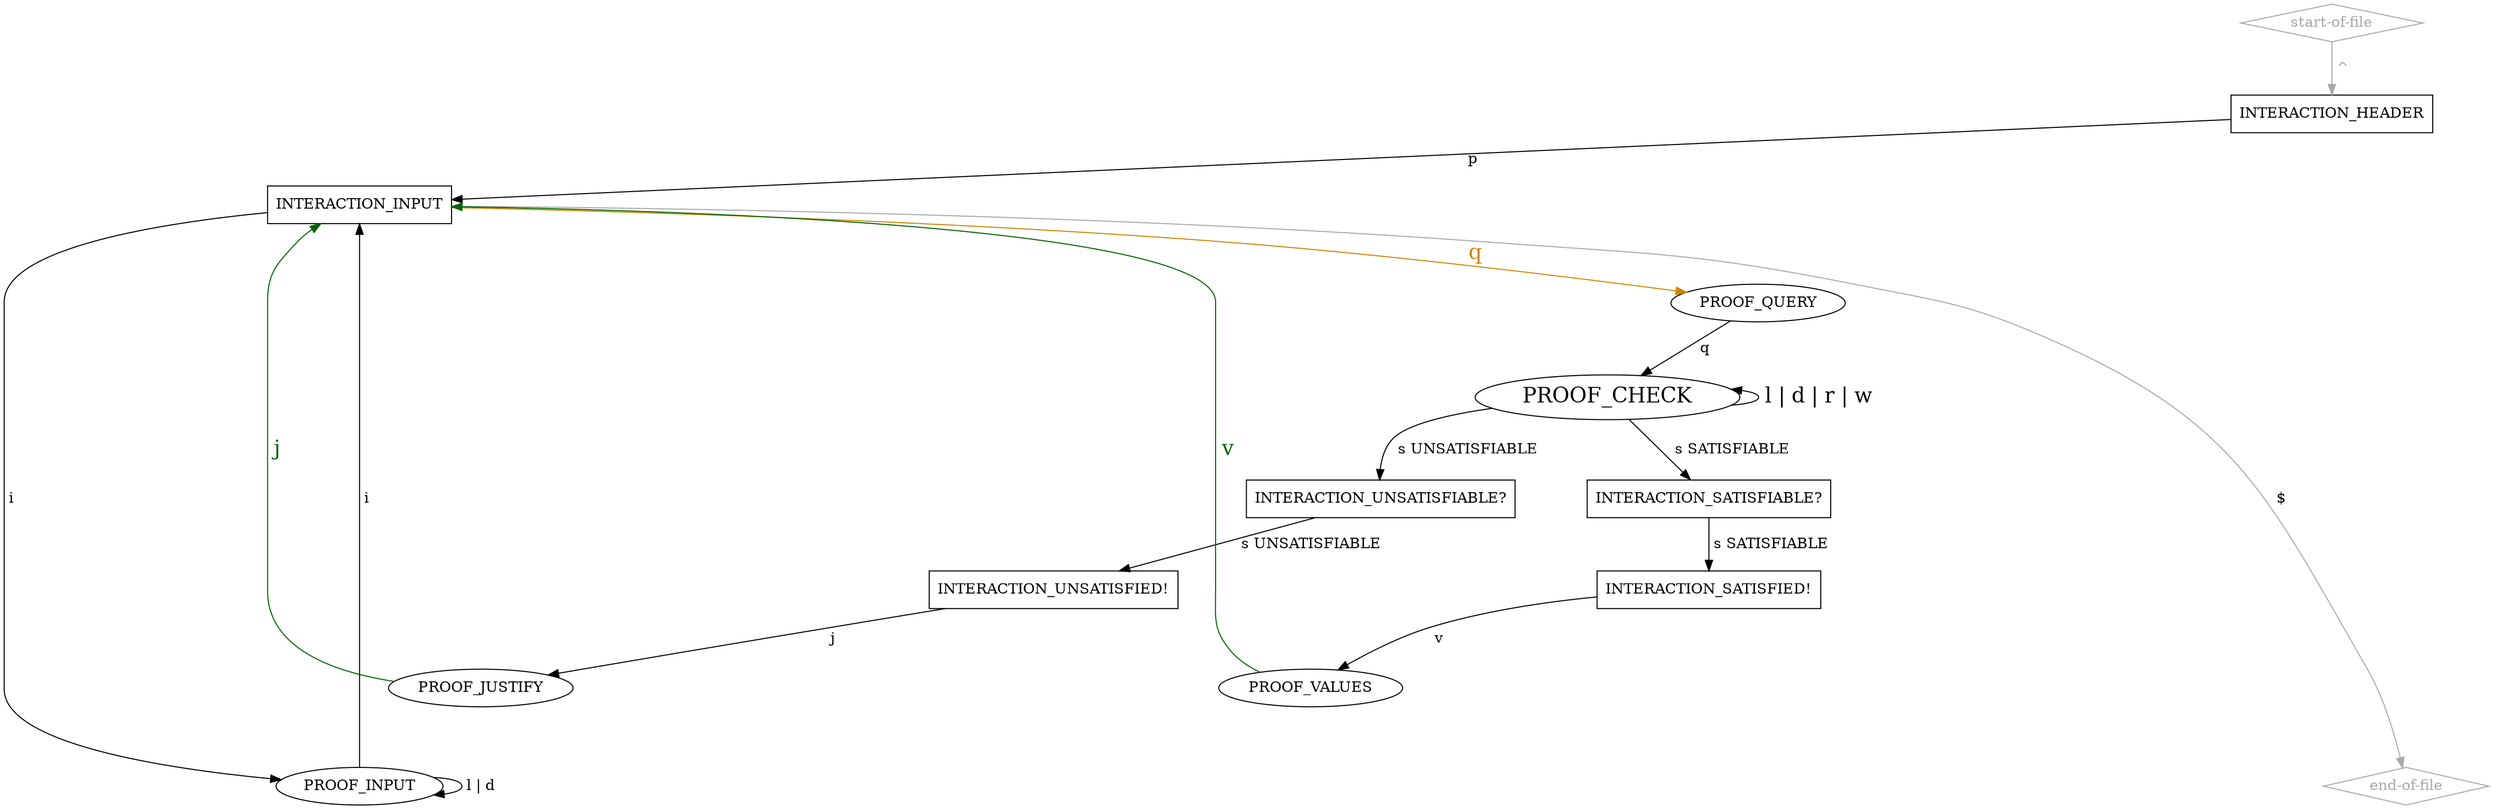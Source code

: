 digraph "idrup-check" {

  "start-of-file" [shape=diamond,color=darkgray,fontcolor=darkgray];
  "start-of-file" -> INTERACTION_HEADER [label=" ^ ",weight=2,color=darkgray,fontcolor=darkgray];

  "end-of-file" [shape=diamond,color=darkgray,fontcolor=darkgray];

  // INTERACTION_HEADER -> "end-of-file";
  // INTERACTION_INPUT -> "end-of-file";
   "end-of-file" -> INTERACTION_HEADER [label="$    ",dir=back,color=darkgray,style=invis];
   "end-of-file" -> INTERACTION_INPUT [label="$    ",dir=back,color=darkgray];

  INTERACTION_HEADER [shape=box];
  INTERACTION_HEADER -> PROOF_INPUT [label=" i ",style=invis];
  INTERACTION_HEADER -> PROOF_QUERY [label=" q ",color=invis,fontsize=20,fontcolor=invis];
  INTERACTION_HEADER -> INTERACTION_INPUT [label=" p ",weight=2];

  INTERACTION_INPUT [shape=box];
  INTERACTION_INPUT -> PROOF_INPUT [label=" i ",weight=2];
  INTERACTION_INPUT -> PROOF_QUERY [label=" q ",weight=2,color=orange3,fontsize=20,fontcolor=orange3];

  PROOF_INPUT -> INTERACTION_INPUT [label=" i ",weight=3];
  PROOF_INPUT -> PROOF_INPUT [label=" l | d "];

  PROOF_QUERY -> PROOF_CHECK [label=" q "];

  PROOF_CHECK [fontsize=20];
  PROOF_CHECK -> PROOF_CHECK [label=" l | d | r | w ",dir=back,fontsize=20];
  PROOF_CHECK -> INTERACTION_SATISFIABLE [label=" s SATISFIABLE "];
  PROOF_CHECK -> INTERACTION_UNSATISFIABLE [label=" s UNSATISFIABLE "];

  INTERACTION_UNSATISFIABLE [shape="box",label="INTERACTION_UNSATISFIABLE?"];
  INTERACTION_UNSATISFIABLE -> INTERACTION_UNSATISFIED [label=" s UNSATISFIABLE "];

  INTERACTION_SATISFIABLE [shape="box",label="INTERACTION_SATISFIABLE?"];
  INTERACTION_SATISFIABLE -> INTERACTION_SATISFIED [label=" s SATISFIABLE "];

  INTERACTION_SATISFIED [shape=box,label="INTERACTION_SATISFIED!"];
  INTERACTION_SATISFIED -> PROOF_VALUES [label=" v "];
  INTERACTION_SATISFIED -> PROOF_INPUT_OR_VALUES [label=" i ",color=invis,fontcolor=invis];
  INTERACTION_SATISFIED -> PROOF_QUERY_OR_VALUES [label=" q ", color=invis,fontsize=20,fontcolor=invis];
  INTERACTION_SATISFIED -> PROOF_VALUES_AND_END [label=" $ ",color=invis,fontcolor=invis];

  INTERACTION_UNSATISFIED [shape=box,label="INTERACTION_UNSATISFIED!"];
  INTERACTION_UNSATISFIED -> PROOF_JUSTIFY [label=" j "];
  INTERACTION_UNSATISFIED -> PROOF_INPUT_OR_JUSTIFY [label=" i ",color=invis,fontcolor=invis];
  INTERACTION_UNSATISFIED -> PROOF_QUERY_OR_JUSTIFY [label=" q ",color=invis,fontsize=20,fontcolor=invis];
  INTERACTION_UNSATISFIED -> PROOF_JUSTIFY_AND_END [label=" $ ",color=invis,fontcolor=invis];

  PROOF_VALUES_AND_END [color=invis,fontcolor=invis]
  PROOF_VALUES_AND_END -> "end-of-file" [label=" v ",color=invis,fontsize=20,fontcolor=invis];
  PROOF_JUSTIFY_AND_END [color=invis,fontcolor=invis]
  PROOF_JUSTIFY_AND_END -> "end-of-file" [label=" j ",color=invis,fontsize=20,fontcolor=invis];

  PROOF_VALUES -> INTERACTION_INPUT [label=" v ",color=darkgreen,fontsize=20,fontcolor=darkgreen];
  PROOF_JUSTIFY -> INTERACTION_INPUT [label=" j ",color=darkgreen,fontsize=20,fontcolor=darkgreen];

  PROOF_INPUT_OR_VALUES [color=invis,fontcolor=invis];
  PROOF_INPUT_OR_VALUES -> INTERACTION_INPUT [label=" i ",color=invis,fontcolor=invis];
  PROOF_INPUT_OR_VALUES -> PROOF_INPUT [label=" v ", color=invis,fontcolor=invis,fontsize=20];

  PROOF_QUERY_OR_VALUES [color=invis,fontcolor=invis];
  PROOF_QUERY_OR_VALUES -> PROOF_QUERY [label=" v ",color=invis,fontcolor=invis,fontsize=20];
  PROOF_QUERY_OR_VALUES -> PROOF_CHECK [label=" q ",color=invis,fontcolor=invis];

  PROOF_QUERY_OR_JUSTIFY [color=invis,fontcolor=invis];
  PROOF_QUERY_OR_JUSTIFY -> PROOF_QUERY [label=" j ",color=invis,fontcolor=invis,fontsize=20];
  PROOF_QUERY_OR_JUSTIFY -> PROOF_CHECK [label=" q ",color=invis,fontcolor=invis];

  PROOF_INPUT_OR_JUSTIFY [color=invis,fontcolor=invis];
  PROOF_INPUT_OR_JUSTIFY -> PROOF_INPUT [label=" j ",color=invis,fontcolor=invis,fontsize=20];
  PROOF_INPUT_OR_JUSTIFY -> INTERACTION_INPUT [label=" i ",color=invis,fontcolor=invis];
}
